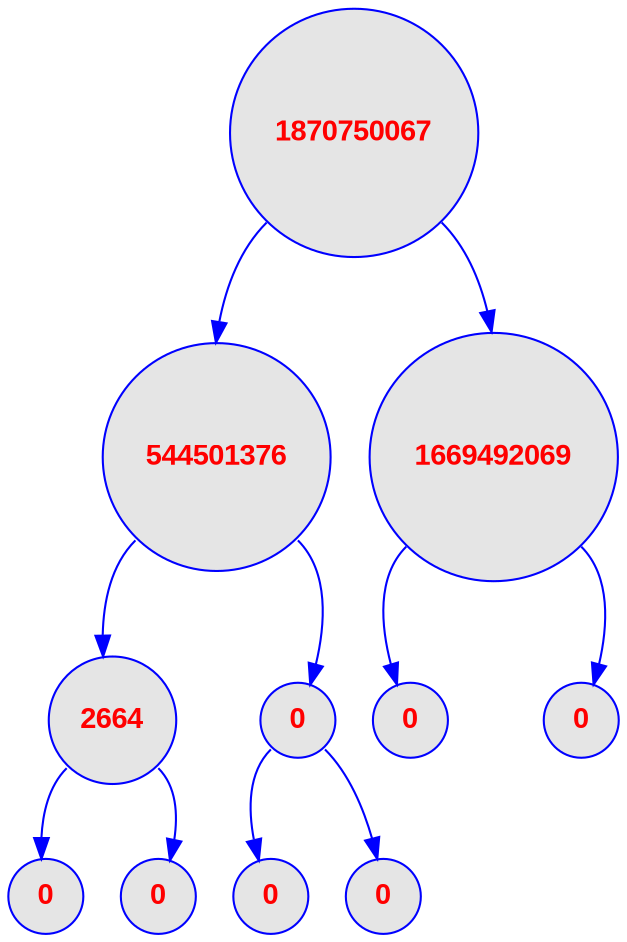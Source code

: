 digraph root {
	node [
		fontname  = "Arial bold" 
		fontsize  = "14"
		fontcolor = "red"
		style     = "rounded, filled"
		shape     = "circle"
		fillcolor = "grey90"
		color     = "blue"
		width     = "0.5"
	]

	edge [
		color     = "blue"
	]

	0 [label = "1870750067"];
	0 [label = "1870750067"];
	0:sw -> 1;
	1 [label = "544501376"];
	1 [label = "544501376"];
	1:sw -> 3;
	3 [label = "2664"];
	3 [label = "2664"];
	3:sw -> 7;
	7 [label = "0"];
	3:se -> 8;
	8 [label = "0"];
	1:se -> 4;
	4 [label = "0"];
	4 [label = "0"];
	4:sw -> 9;
	9 [label = "0"];
	4:se -> 10;
	10 [label = "0"];
	0:se -> 2;
	2 [label = "1669492069"];
	2 [label = "1669492069"];
	2:sw -> 5;
	5 [label = "0"];
	2:se -> 6;
	6 [label = "0"];
}
